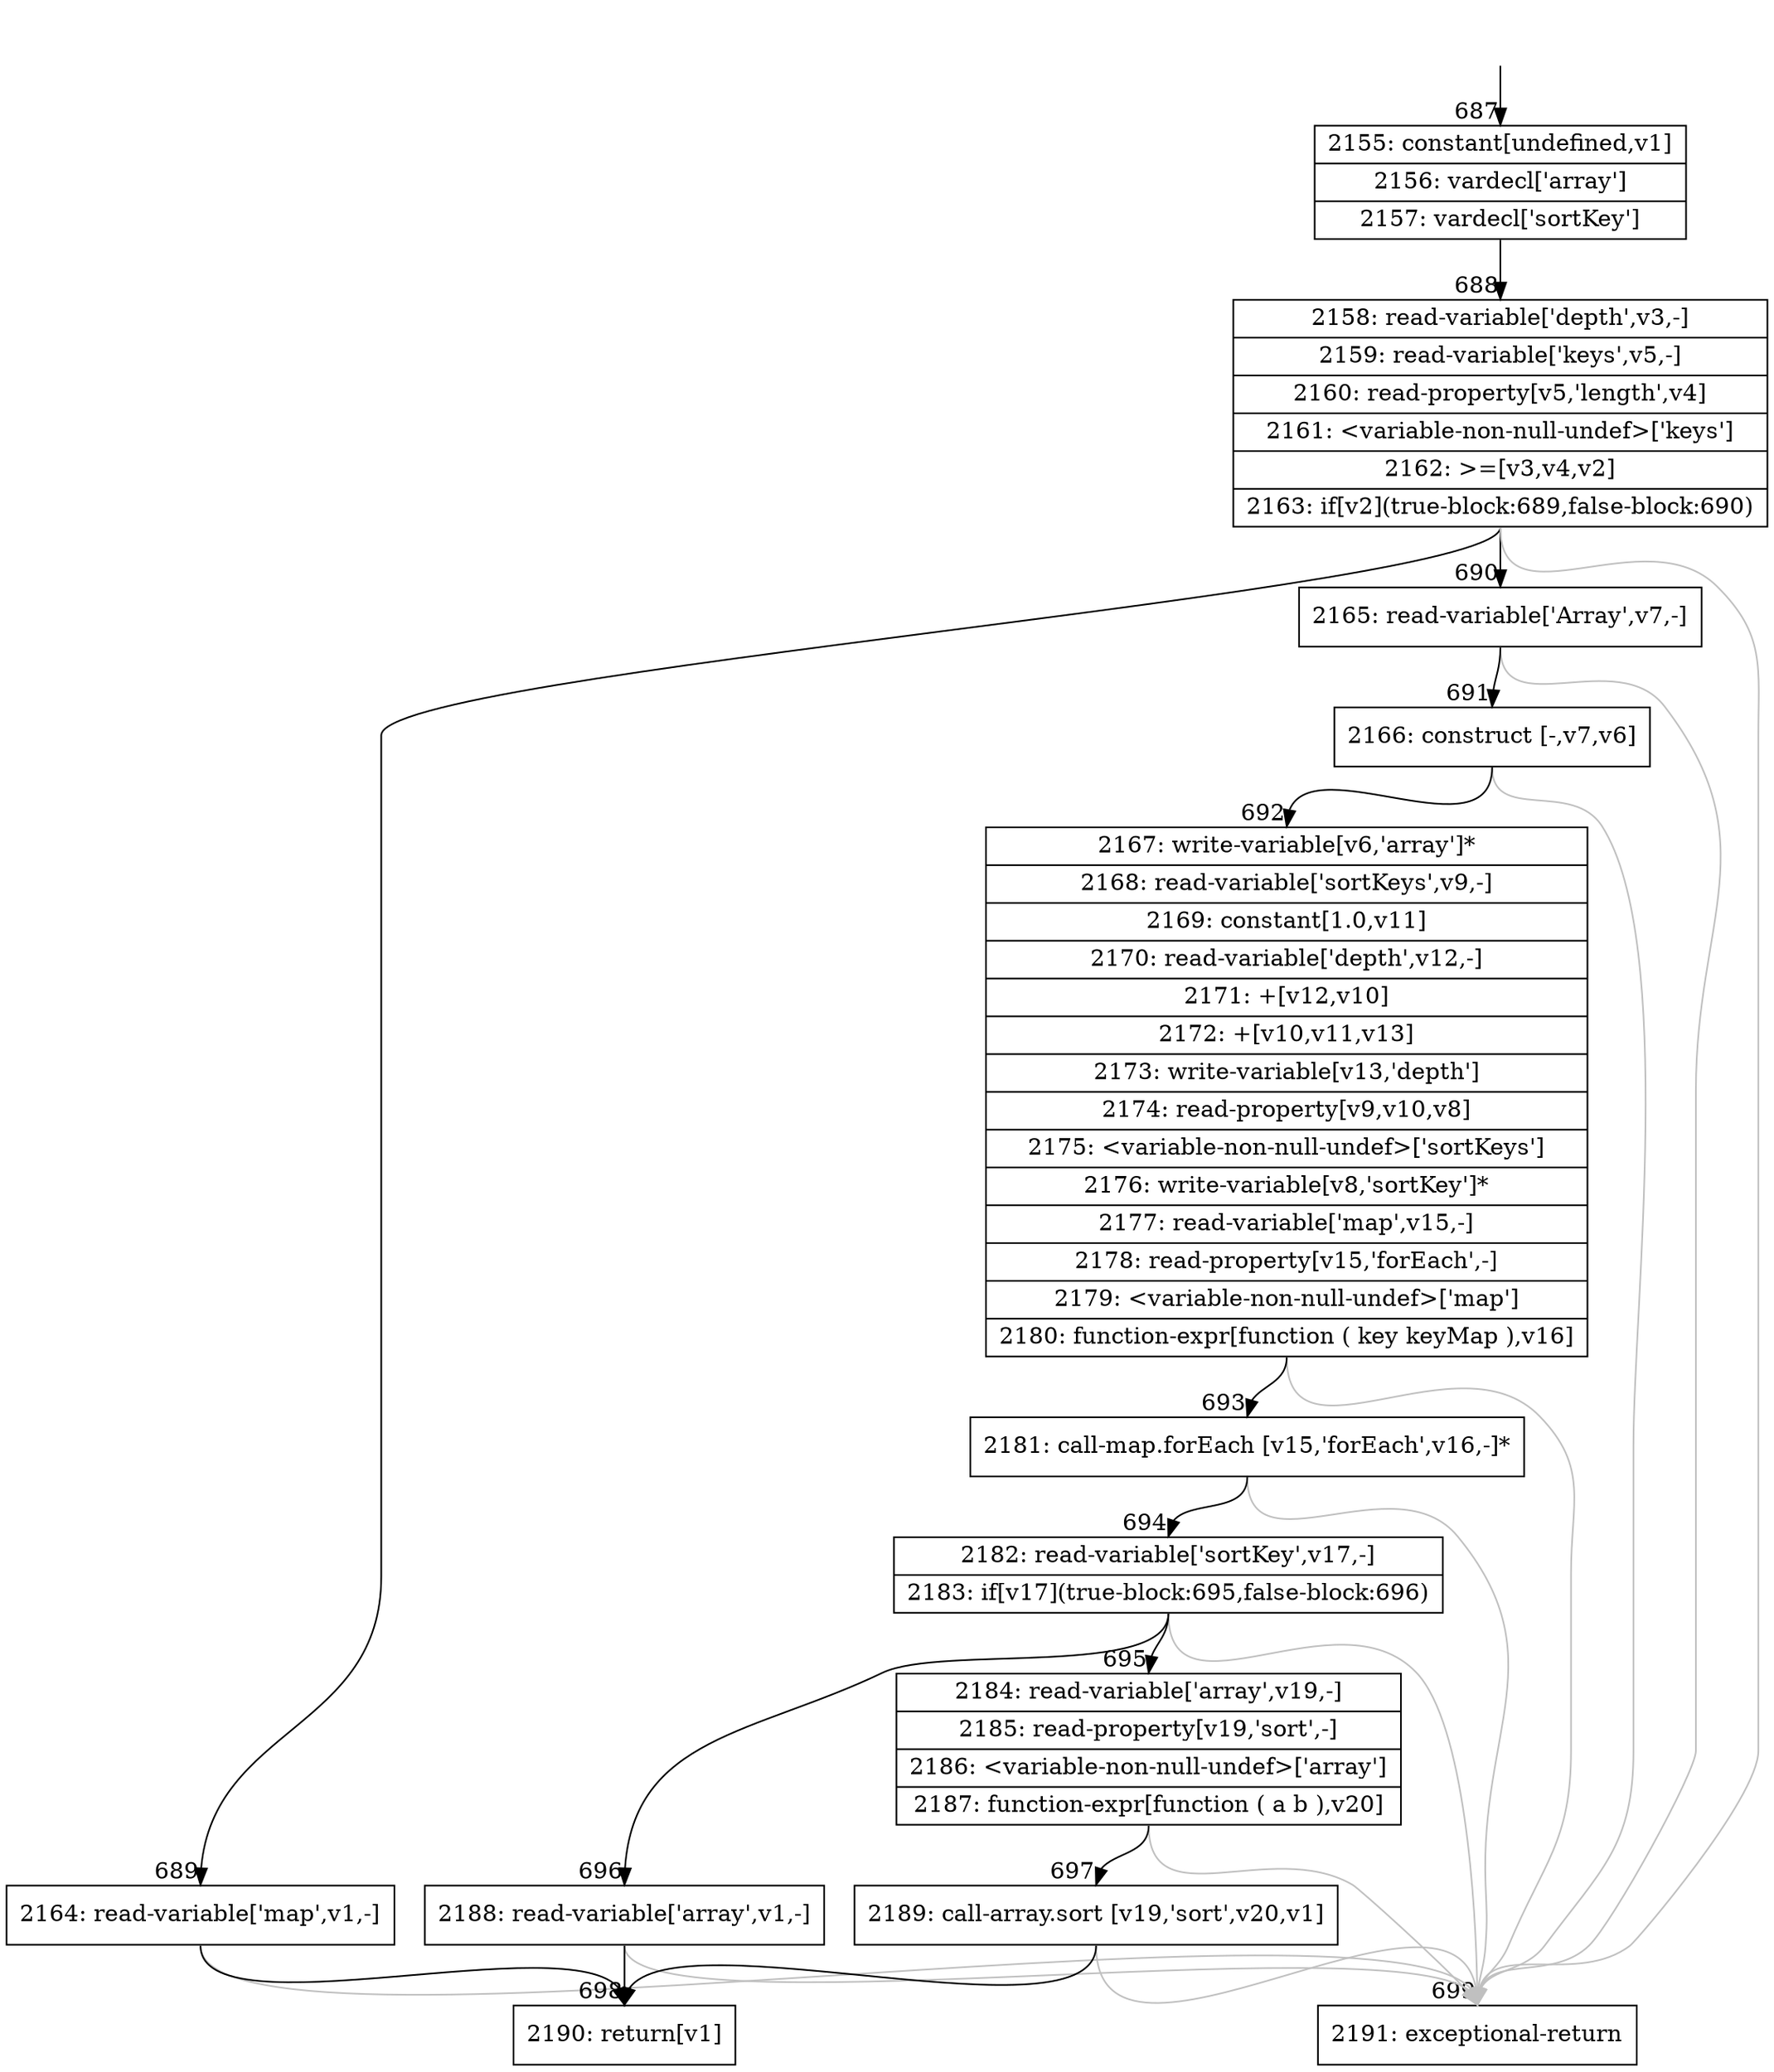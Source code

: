 digraph {
rankdir="TD"
BB_entry60[shape=none,label=""];
BB_entry60 -> BB687 [tailport=s, headport=n, headlabel="    687"]
BB687 [shape=record label="{2155: constant[undefined,v1]|2156: vardecl['array']|2157: vardecl['sortKey']}" ] 
BB687 -> BB688 [tailport=s, headport=n, headlabel="      688"]
BB688 [shape=record label="{2158: read-variable['depth',v3,-]|2159: read-variable['keys',v5,-]|2160: read-property[v5,'length',v4]|2161: \<variable-non-null-undef\>['keys']|2162: \>=[v3,v4,v2]|2163: if[v2](true-block:689,false-block:690)}" ] 
BB688 -> BB689 [tailport=s, headport=n, headlabel="      689"]
BB688 -> BB690 [tailport=s, headport=n, headlabel="      690"]
BB688 -> BB699 [tailport=s, headport=n, color=gray, headlabel="      699"]
BB689 [shape=record label="{2164: read-variable['map',v1,-]}" ] 
BB689 -> BB698 [tailport=s, headport=n, headlabel="      698"]
BB689 -> BB699 [tailport=s, headport=n, color=gray]
BB690 [shape=record label="{2165: read-variable['Array',v7,-]}" ] 
BB690 -> BB691 [tailport=s, headport=n, headlabel="      691"]
BB690 -> BB699 [tailport=s, headport=n, color=gray]
BB691 [shape=record label="{2166: construct [-,v7,v6]}" ] 
BB691 -> BB692 [tailport=s, headport=n, headlabel="      692"]
BB691 -> BB699 [tailport=s, headport=n, color=gray]
BB692 [shape=record label="{2167: write-variable[v6,'array']*|2168: read-variable['sortKeys',v9,-]|2169: constant[1.0,v11]|2170: read-variable['depth',v12,-]|2171: +[v12,v10]|2172: +[v10,v11,v13]|2173: write-variable[v13,'depth']|2174: read-property[v9,v10,v8]|2175: \<variable-non-null-undef\>['sortKeys']|2176: write-variable[v8,'sortKey']*|2177: read-variable['map',v15,-]|2178: read-property[v15,'forEach',-]|2179: \<variable-non-null-undef\>['map']|2180: function-expr[function ( key keyMap ),v16]}" ] 
BB692 -> BB693 [tailport=s, headport=n, headlabel="      693"]
BB692 -> BB699 [tailport=s, headport=n, color=gray]
BB693 [shape=record label="{2181: call-map.forEach [v15,'forEach',v16,-]*}" ] 
BB693 -> BB694 [tailport=s, headport=n, headlabel="      694"]
BB693 -> BB699 [tailport=s, headport=n, color=gray]
BB694 [shape=record label="{2182: read-variable['sortKey',v17,-]|2183: if[v17](true-block:695,false-block:696)}" ] 
BB694 -> BB695 [tailport=s, headport=n, headlabel="      695"]
BB694 -> BB696 [tailport=s, headport=n, headlabel="      696"]
BB694 -> BB699 [tailport=s, headport=n, color=gray]
BB695 [shape=record label="{2184: read-variable['array',v19,-]|2185: read-property[v19,'sort',-]|2186: \<variable-non-null-undef\>['array']|2187: function-expr[function ( a b ),v20]}" ] 
BB695 -> BB697 [tailport=s, headport=n, headlabel="      697"]
BB695 -> BB699 [tailport=s, headport=n, color=gray]
BB696 [shape=record label="{2188: read-variable['array',v1,-]}" ] 
BB696 -> BB698 [tailport=s, headport=n]
BB696 -> BB699 [tailport=s, headport=n, color=gray]
BB697 [shape=record label="{2189: call-array.sort [v19,'sort',v20,v1]}" ] 
BB697 -> BB698 [tailport=s, headport=n]
BB697 -> BB699 [tailport=s, headport=n, color=gray]
BB698 [shape=record label="{2190: return[v1]}" ] 
BB699 [shape=record label="{2191: exceptional-return}" ] 
//#$~ 407
}
